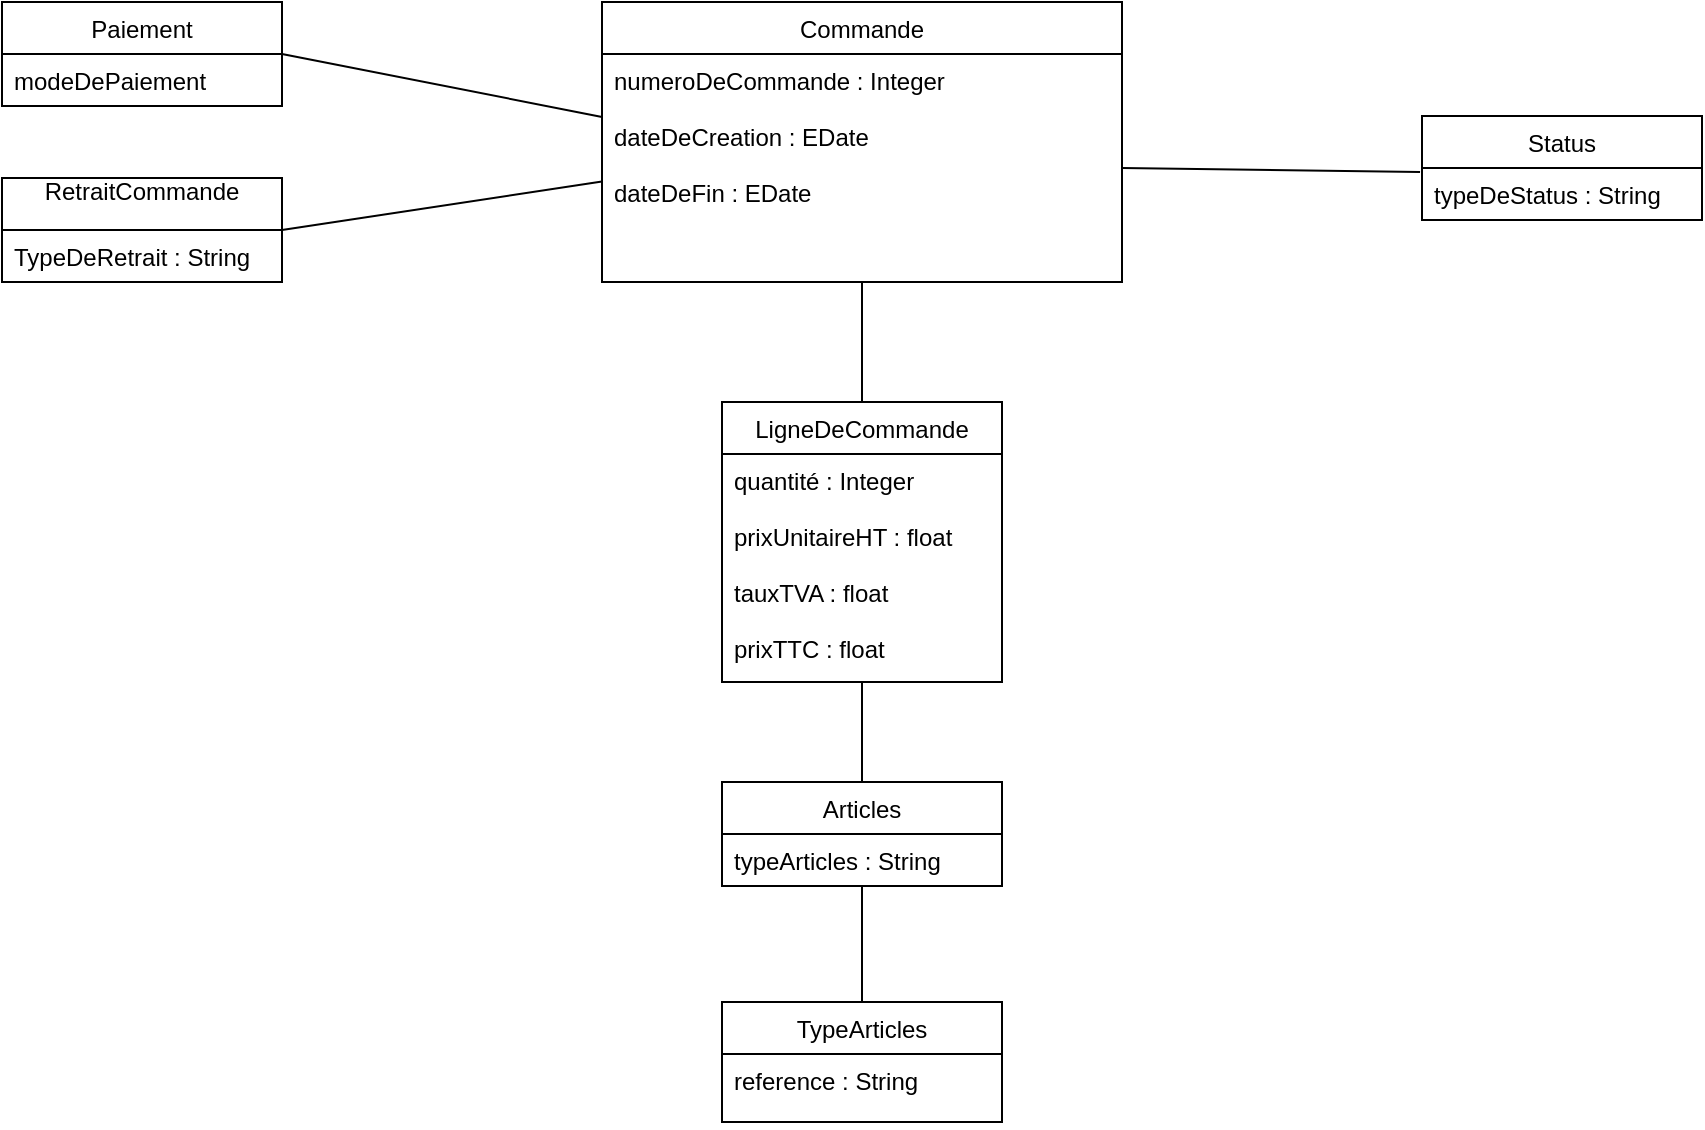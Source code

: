 <mxfile version="10.9.8" type="github"><diagram id="CMS3n498FOt9D3XWDHqb" name="Page-1"><mxGraphModel dx="1240" dy="654" grid="1" gridSize="10" guides="1" tooltips="1" connect="1" arrows="1" fold="1" page="1" pageScale="1" pageWidth="827" pageHeight="1169" math="0" shadow="0"><root><mxCell id="0"/><mxCell id="1" parent="0"/><mxCell id="tcyOuLzOvPSGJxB7Hq_h-21" style="edgeStyle=none;rounded=0;orthogonalLoop=1;jettySize=auto;html=1;entryX=1;entryY=0.5;entryDx=0;entryDy=0;endArrow=none;endFill=0;" edge="1" parent="1" source="tcyOuLzOvPSGJxB7Hq_h-7" target="tcyOuLzOvPSGJxB7Hq_h-17"><mxGeometry relative="1" as="geometry"/></mxCell><mxCell id="tcyOuLzOvPSGJxB7Hq_h-31" style="edgeStyle=none;rounded=0;orthogonalLoop=1;jettySize=auto;html=1;entryX=0.5;entryY=0;entryDx=0;entryDy=0;endArrow=none;endFill=0;" edge="1" parent="1" source="tcyOuLzOvPSGJxB7Hq_h-7" target="tcyOuLzOvPSGJxB7Hq_h-27"><mxGeometry relative="1" as="geometry"/></mxCell><mxCell id="tcyOuLzOvPSGJxB7Hq_h-7" value="Commande" style="swimlane;fontStyle=0;childLayout=stackLayout;horizontal=1;startSize=26;fillColor=none;horizontalStack=0;resizeParent=1;resizeParentMax=0;resizeLast=0;collapsible=1;marginBottom=0;" vertex="1" parent="1"><mxGeometry x="460" y="140" width="260" height="140" as="geometry"/></mxCell><mxCell id="tcyOuLzOvPSGJxB7Hq_h-8" value="numeroDeCommande : Integer&#xA;&#xA;dateDeCreation : EDate&#xA;&#xA;dateDeFin : EDate&#xA;&#xA;" style="text;strokeColor=none;fillColor=none;align=left;verticalAlign=top;spacingLeft=4;spacingRight=4;overflow=hidden;rotatable=0;points=[[0,0.5],[1,0.5]];portConstraint=eastwest;" vertex="1" parent="tcyOuLzOvPSGJxB7Hq_h-7"><mxGeometry y="26" width="260" height="114" as="geometry"/></mxCell><mxCell id="tcyOuLzOvPSGJxB7Hq_h-11" value="Status" style="swimlane;fontStyle=0;childLayout=stackLayout;horizontal=1;startSize=26;fillColor=none;horizontalStack=0;resizeParent=1;resizeParentMax=0;resizeLast=0;collapsible=1;marginBottom=0;" vertex="1" parent="1"><mxGeometry x="870" y="197" width="140" height="52" as="geometry"/></mxCell><mxCell id="tcyOuLzOvPSGJxB7Hq_h-12" value="typeDeStatus : String&#xA;" style="text;strokeColor=none;fillColor=none;align=left;verticalAlign=top;spacingLeft=4;spacingRight=4;overflow=hidden;rotatable=0;points=[[0,0.5],[1,0.5]];portConstraint=eastwest;" vertex="1" parent="tcyOuLzOvPSGJxB7Hq_h-11"><mxGeometry y="26" width="140" height="26" as="geometry"/></mxCell><mxCell id="tcyOuLzOvPSGJxB7Hq_h-15" style="rounded=0;orthogonalLoop=1;jettySize=auto;html=1;entryX=-0.007;entryY=0.077;entryDx=0;entryDy=0;entryPerimeter=0;endArrow=none;endFill=0;exitX=1;exitY=0.5;exitDx=0;exitDy=0;" edge="1" parent="1" source="tcyOuLzOvPSGJxB7Hq_h-8" target="tcyOuLzOvPSGJxB7Hq_h-12"><mxGeometry relative="1" as="geometry"/></mxCell><mxCell id="tcyOuLzOvPSGJxB7Hq_h-17" value="RetraitCommande&#xA;" style="swimlane;fontStyle=0;childLayout=stackLayout;horizontal=1;startSize=26;fillColor=none;horizontalStack=0;resizeParent=1;resizeParentMax=0;resizeLast=0;collapsible=1;marginBottom=0;" vertex="1" parent="1"><mxGeometry x="160" y="228" width="140" height="52" as="geometry"/></mxCell><mxCell id="tcyOuLzOvPSGJxB7Hq_h-18" value="TypeDeRetrait : String" style="text;strokeColor=none;fillColor=none;align=left;verticalAlign=top;spacingLeft=4;spacingRight=4;overflow=hidden;rotatable=0;points=[[0,0.5],[1,0.5]];portConstraint=eastwest;" vertex="1" parent="tcyOuLzOvPSGJxB7Hq_h-17"><mxGeometry y="26" width="140" height="26" as="geometry"/></mxCell><mxCell id="tcyOuLzOvPSGJxB7Hq_h-22" value="Paiement" style="swimlane;fontStyle=0;childLayout=stackLayout;horizontal=1;startSize=26;fillColor=none;horizontalStack=0;resizeParent=1;resizeParentMax=0;resizeLast=0;collapsible=1;marginBottom=0;" vertex="1" parent="1"><mxGeometry x="160" y="140" width="140" height="52" as="geometry"/></mxCell><mxCell id="tcyOuLzOvPSGJxB7Hq_h-23" value="modeDePaiement" style="text;strokeColor=none;fillColor=none;align=left;verticalAlign=top;spacingLeft=4;spacingRight=4;overflow=hidden;rotatable=0;points=[[0,0.5],[1,0.5]];portConstraint=eastwest;" vertex="1" parent="tcyOuLzOvPSGJxB7Hq_h-22"><mxGeometry y="26" width="140" height="26" as="geometry"/></mxCell><mxCell id="tcyOuLzOvPSGJxB7Hq_h-26" style="edgeStyle=none;rounded=0;orthogonalLoop=1;jettySize=auto;html=1;entryX=1;entryY=0.5;entryDx=0;entryDy=0;endArrow=none;endFill=0;" edge="1" parent="1" source="tcyOuLzOvPSGJxB7Hq_h-8" target="tcyOuLzOvPSGJxB7Hq_h-22"><mxGeometry relative="1" as="geometry"/></mxCell><mxCell id="tcyOuLzOvPSGJxB7Hq_h-40" style="edgeStyle=none;rounded=0;orthogonalLoop=1;jettySize=auto;html=1;endArrow=none;endFill=0;" edge="1" parent="1" source="tcyOuLzOvPSGJxB7Hq_h-27" target="tcyOuLzOvPSGJxB7Hq_h-32"><mxGeometry relative="1" as="geometry"/></mxCell><mxCell id="tcyOuLzOvPSGJxB7Hq_h-27" value="LigneDeCommande" style="swimlane;fontStyle=0;childLayout=stackLayout;horizontal=1;startSize=26;fillColor=none;horizontalStack=0;resizeParent=1;resizeParentMax=0;resizeLast=0;collapsible=1;marginBottom=0;" vertex="1" parent="1"><mxGeometry x="520" y="340" width="140" height="140" as="geometry"/></mxCell><mxCell id="tcyOuLzOvPSGJxB7Hq_h-30" value="quantité : Integer&#xA;&#xA;prixUnitaireHT : float&#xA;&#xA;tauxTVA : float&#xA;&#xA;prixTTC : float&#xA;" style="text;strokeColor=none;fillColor=none;align=left;verticalAlign=top;spacingLeft=4;spacingRight=4;overflow=hidden;rotatable=0;points=[[0,0.5],[1,0.5]];portConstraint=eastwest;" vertex="1" parent="tcyOuLzOvPSGJxB7Hq_h-27"><mxGeometry y="26" width="140" height="114" as="geometry"/></mxCell><mxCell id="tcyOuLzOvPSGJxB7Hq_h-45" style="edgeStyle=none;rounded=0;orthogonalLoop=1;jettySize=auto;html=1;entryX=0.5;entryY=0;entryDx=0;entryDy=0;endArrow=none;endFill=0;" edge="1" parent="1" source="tcyOuLzOvPSGJxB7Hq_h-32" target="tcyOuLzOvPSGJxB7Hq_h-41"><mxGeometry relative="1" as="geometry"/></mxCell><mxCell id="tcyOuLzOvPSGJxB7Hq_h-32" value="Articles" style="swimlane;fontStyle=0;childLayout=stackLayout;horizontal=1;startSize=26;fillColor=none;horizontalStack=0;resizeParent=1;resizeParentMax=0;resizeLast=0;collapsible=1;marginBottom=0;" vertex="1" parent="1"><mxGeometry x="520" y="530" width="140" height="52" as="geometry"/></mxCell><mxCell id="tcyOuLzOvPSGJxB7Hq_h-33" value="typeArticles : String" style="text;strokeColor=none;fillColor=none;align=left;verticalAlign=top;spacingLeft=4;spacingRight=4;overflow=hidden;rotatable=0;points=[[0,0.5],[1,0.5]];portConstraint=eastwest;" vertex="1" parent="tcyOuLzOvPSGJxB7Hq_h-32"><mxGeometry y="26" width="140" height="26" as="geometry"/></mxCell><mxCell id="tcyOuLzOvPSGJxB7Hq_h-41" value="TypeArticles" style="swimlane;fontStyle=0;childLayout=stackLayout;horizontal=1;startSize=26;fillColor=none;horizontalStack=0;resizeParent=1;resizeParentMax=0;resizeLast=0;collapsible=1;marginBottom=0;" vertex="1" parent="1"><mxGeometry x="520" y="640" width="140" height="60" as="geometry"/></mxCell><mxCell id="tcyOuLzOvPSGJxB7Hq_h-42" value="reference : String " style="text;strokeColor=none;fillColor=none;align=left;verticalAlign=top;spacingLeft=4;spacingRight=4;overflow=hidden;rotatable=0;points=[[0,0.5],[1,0.5]];portConstraint=eastwest;" vertex="1" parent="tcyOuLzOvPSGJxB7Hq_h-41"><mxGeometry y="26" width="140" height="34" as="geometry"/></mxCell></root></mxGraphModel></diagram></mxfile>